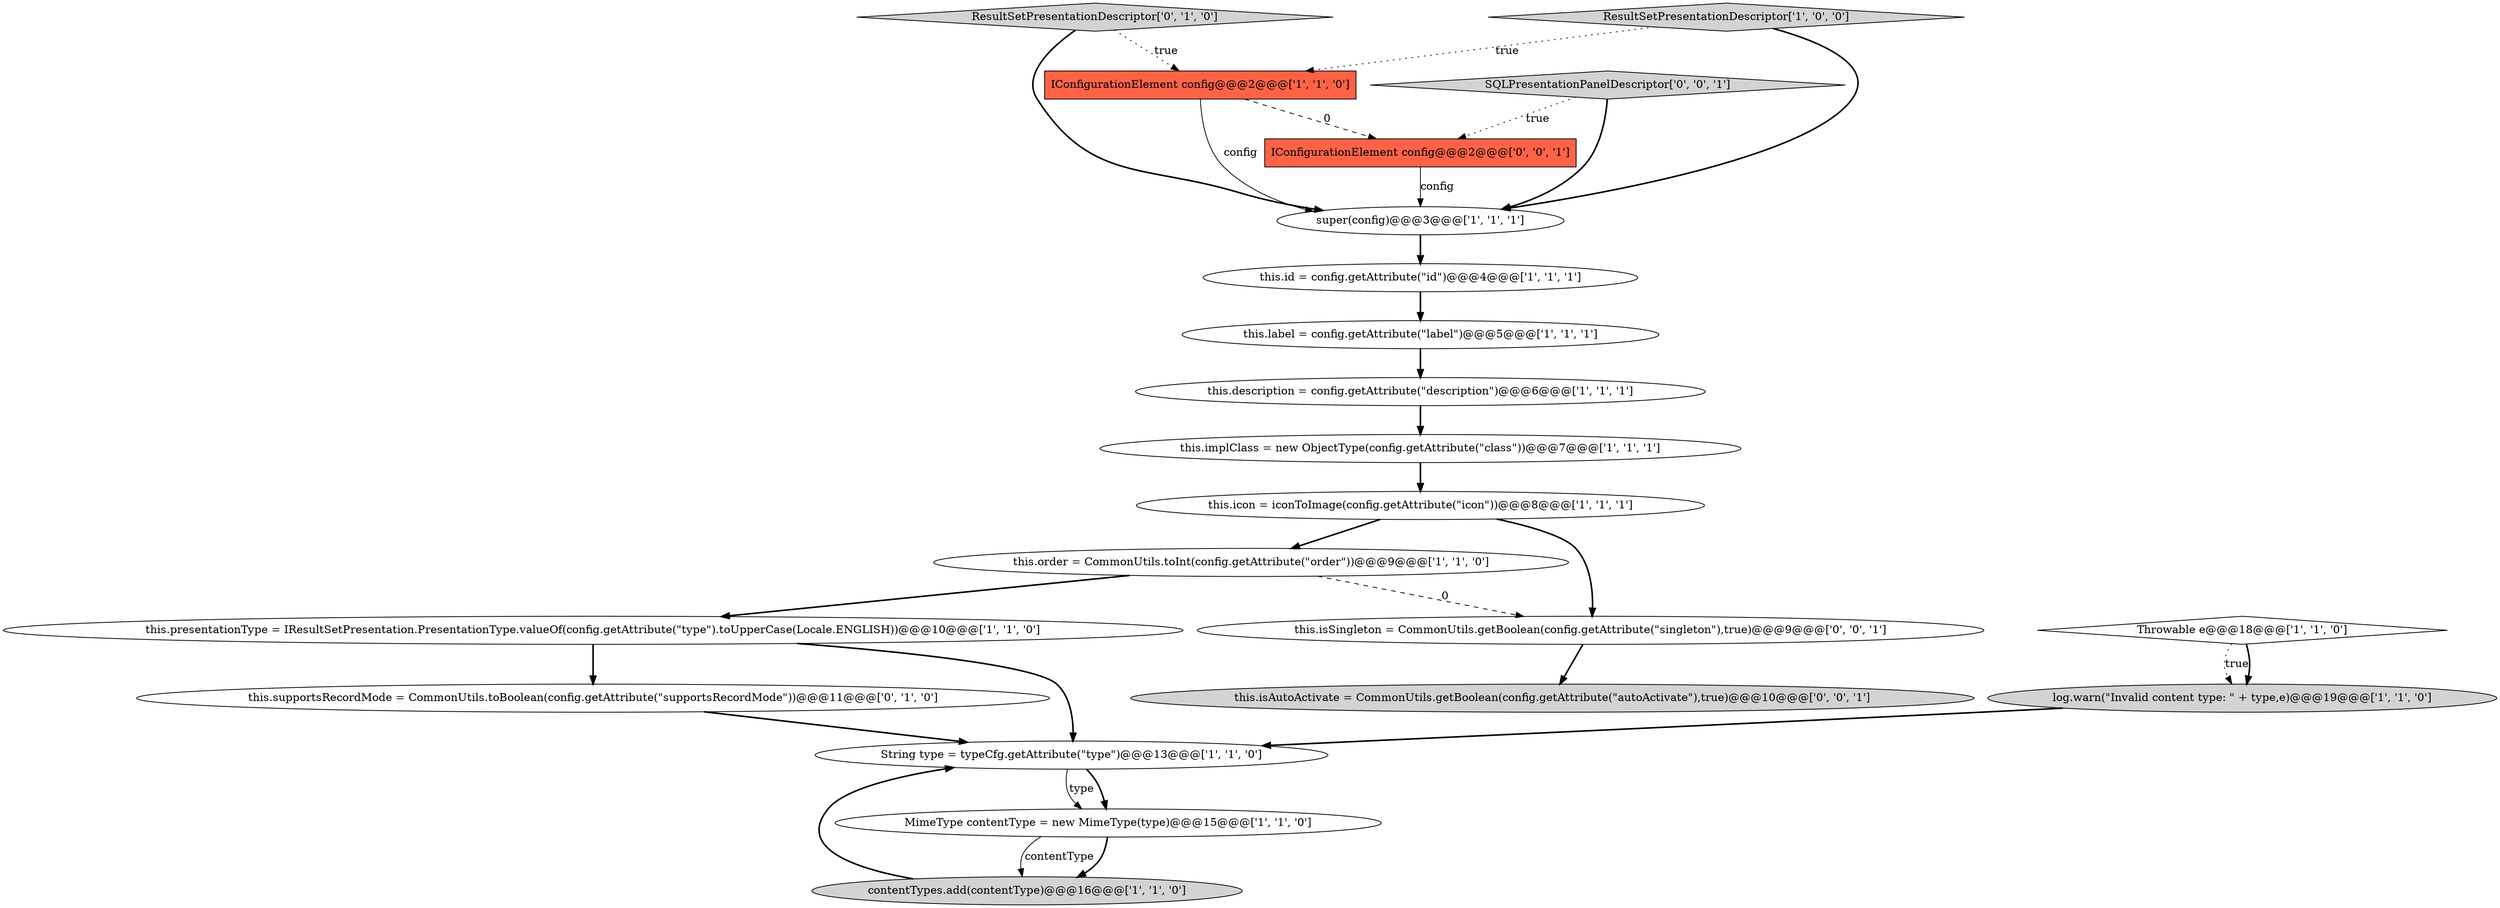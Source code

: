 digraph {
15 [style = filled, label = "ResultSetPresentationDescriptor['0', '1', '0']", fillcolor = lightgray, shape = diamond image = "AAA0AAABBB2BBB"];
7 [style = filled, label = "contentTypes.add(contentType)@@@16@@@['1', '1', '0']", fillcolor = lightgray, shape = ellipse image = "AAA0AAABBB1BBB"];
20 [style = filled, label = "IConfigurationElement config@@@2@@@['0', '0', '1']", fillcolor = tomato, shape = box image = "AAA0AAABBB3BBB"];
9 [style = filled, label = "this.implClass = new ObjectType(config.getAttribute(\"class\"))@@@7@@@['1', '1', '1']", fillcolor = white, shape = ellipse image = "AAA0AAABBB1BBB"];
16 [style = filled, label = "this.supportsRecordMode = CommonUtils.toBoolean(config.getAttribute(\"supportsRecordMode\"))@@@11@@@['0', '1', '0']", fillcolor = white, shape = ellipse image = "AAA1AAABBB2BBB"];
14 [style = filled, label = "this.icon = iconToImage(config.getAttribute(\"icon\"))@@@8@@@['1', '1', '1']", fillcolor = white, shape = ellipse image = "AAA0AAABBB1BBB"];
12 [style = filled, label = "log.warn(\"Invalid content type: \" + type,e)@@@19@@@['1', '1', '0']", fillcolor = lightgray, shape = ellipse image = "AAA0AAABBB1BBB"];
11 [style = filled, label = "MimeType contentType = new MimeType(type)@@@15@@@['1', '1', '0']", fillcolor = white, shape = ellipse image = "AAA0AAABBB1BBB"];
13 [style = filled, label = "this.description = config.getAttribute(\"description\")@@@6@@@['1', '1', '1']", fillcolor = white, shape = ellipse image = "AAA0AAABBB1BBB"];
18 [style = filled, label = "this.isAutoActivate = CommonUtils.getBoolean(config.getAttribute(\"autoActivate\"),true)@@@10@@@['0', '0', '1']", fillcolor = lightgray, shape = ellipse image = "AAA0AAABBB3BBB"];
4 [style = filled, label = "this.label = config.getAttribute(\"label\")@@@5@@@['1', '1', '1']", fillcolor = white, shape = ellipse image = "AAA0AAABBB1BBB"];
17 [style = filled, label = "this.isSingleton = CommonUtils.getBoolean(config.getAttribute(\"singleton\"),true)@@@9@@@['0', '0', '1']", fillcolor = white, shape = ellipse image = "AAA0AAABBB3BBB"];
19 [style = filled, label = "SQLPresentationPanelDescriptor['0', '0', '1']", fillcolor = lightgray, shape = diamond image = "AAA0AAABBB3BBB"];
0 [style = filled, label = "super(config)@@@3@@@['1', '1', '1']", fillcolor = white, shape = ellipse image = "AAA0AAABBB1BBB"];
10 [style = filled, label = "this.order = CommonUtils.toInt(config.getAttribute(\"order\"))@@@9@@@['1', '1', '0']", fillcolor = white, shape = ellipse image = "AAA0AAABBB1BBB"];
6 [style = filled, label = "IConfigurationElement config@@@2@@@['1', '1', '0']", fillcolor = tomato, shape = box image = "AAA0AAABBB1BBB"];
8 [style = filled, label = "this.presentationType = IResultSetPresentation.PresentationType.valueOf(config.getAttribute(\"type\").toUpperCase(Locale.ENGLISH))@@@10@@@['1', '1', '0']", fillcolor = white, shape = ellipse image = "AAA0AAABBB1BBB"];
2 [style = filled, label = "this.id = config.getAttribute(\"id\")@@@4@@@['1', '1', '1']", fillcolor = white, shape = ellipse image = "AAA0AAABBB1BBB"];
5 [style = filled, label = "ResultSetPresentationDescriptor['1', '0', '0']", fillcolor = lightgray, shape = diamond image = "AAA0AAABBB1BBB"];
1 [style = filled, label = "String type = typeCfg.getAttribute(\"type\")@@@13@@@['1', '1', '0']", fillcolor = white, shape = ellipse image = "AAA0AAABBB1BBB"];
3 [style = filled, label = "Throwable e@@@18@@@['1', '1', '0']", fillcolor = white, shape = diamond image = "AAA0AAABBB1BBB"];
8->16 [style = bold, label=""];
3->12 [style = dotted, label="true"];
14->17 [style = bold, label=""];
2->4 [style = bold, label=""];
6->20 [style = dashed, label="0"];
10->17 [style = dashed, label="0"];
10->8 [style = bold, label=""];
12->1 [style = bold, label=""];
19->0 [style = bold, label=""];
20->0 [style = solid, label="config"];
15->6 [style = dotted, label="true"];
19->20 [style = dotted, label="true"];
1->11 [style = bold, label=""];
11->7 [style = bold, label=""];
8->1 [style = bold, label=""];
5->6 [style = dotted, label="true"];
5->0 [style = bold, label=""];
15->0 [style = bold, label=""];
16->1 [style = bold, label=""];
3->12 [style = bold, label=""];
1->11 [style = solid, label="type"];
9->14 [style = bold, label=""];
4->13 [style = bold, label=""];
13->9 [style = bold, label=""];
7->1 [style = bold, label=""];
0->2 [style = bold, label=""];
14->10 [style = bold, label=""];
6->0 [style = solid, label="config"];
11->7 [style = solid, label="contentType"];
17->18 [style = bold, label=""];
}
